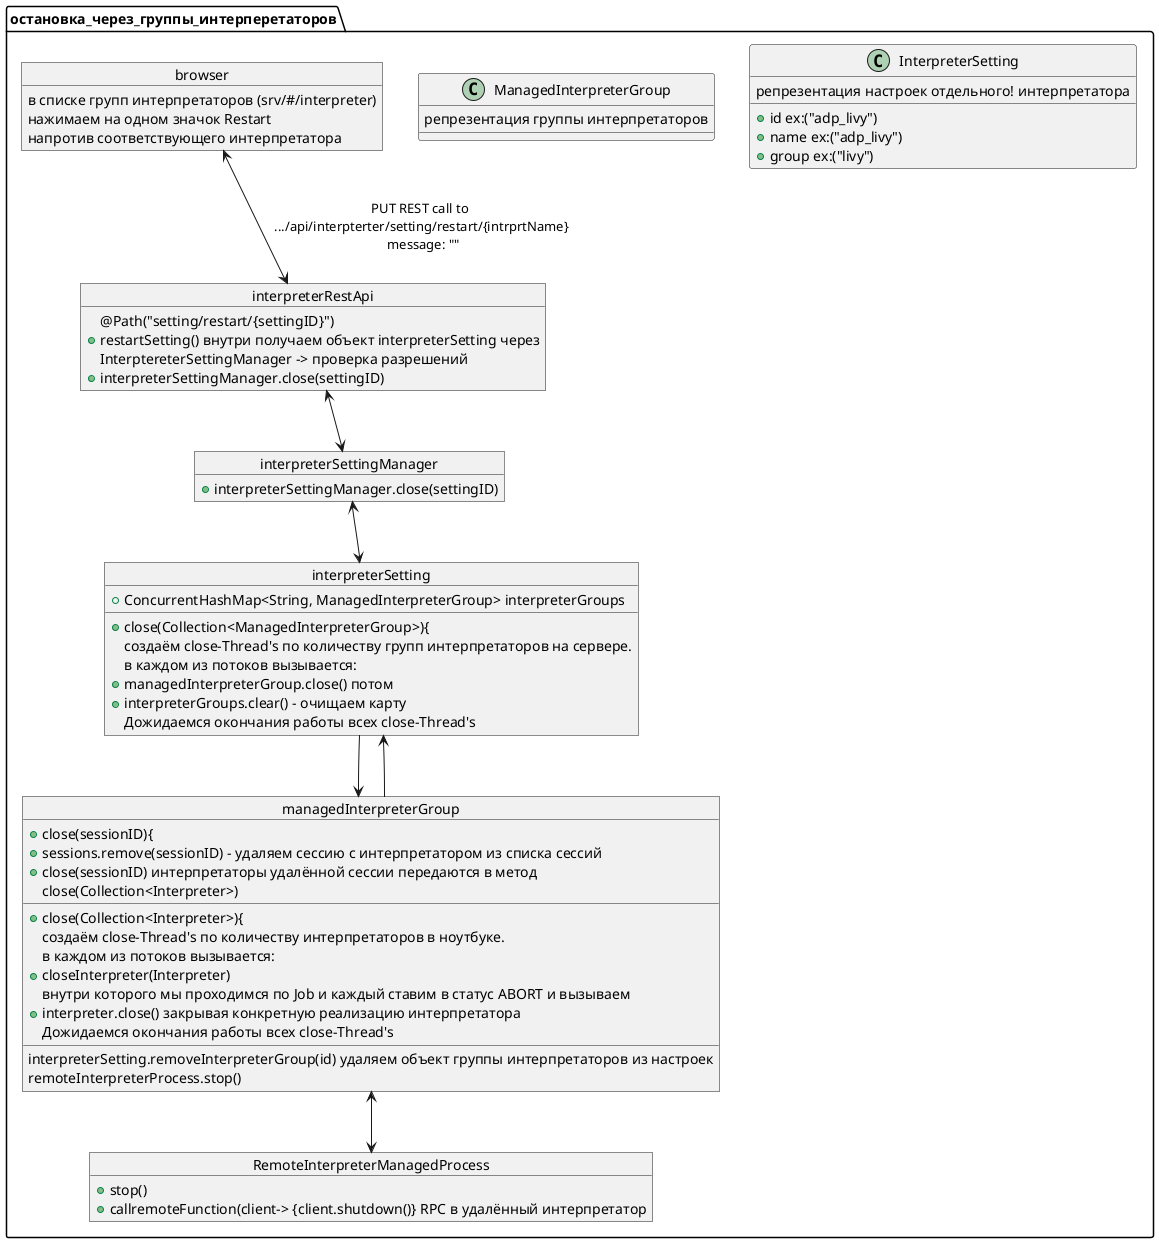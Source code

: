 @startuml
'https://plantuml.com/object-diagram


package остановка_через_группы_интерперетаторов{

       class InterpreterSetting{
            репрезентация настроек отдельного! интерпретатора
            __
            +id ex:("adp_livy")
            +name ex:("adp_livy")
            +group ex:("livy")
       }

       class ManagedInterpreterGroup{
            репрезентация группы интерпретаторов
       }


       object browser{
            в списке групп интерпретаторов (srv/#/interpreter)
            нажимаем на одном значок Restart
            напротив соответствующего интерпретатора
       }
       object interpreterRestApi{
            @Path("setting/restart/{settingID}")
            +restartSetting() внутри получаем объект interpreterSetting через
            InterptereterSettingManager -> проверка разрешений
            +interpreterSettingManager.close(settingID)
       }
       object interpreterSettingManager{
            +interpreterSettingManager.close(settingID)
       }



       object interpreterSetting{
            +ConcurrentHashMap<String, ManagedInterpreterGroup> interpreterGroups
            __
            +close(Collection<ManagedInterpreterGroup>){
            создаём close-Thread's по количеству групп интерпретаторов на сервере.
            в каждом из потоков вызывается:
            +managedInterpreterGroup.close() потом
            +interpreterGroups.clear() - очищаем карту
            Дожидаемся окончания работы всех close-Thread's
       }
       object managedInterpreterGroup{
            +close(sessionID){
            +sessions.remove(sessionID) - удаляем сессию с интерпретатором из списка сессий
            +close(sessionID) интерпретаторы удалённой сессии передаются в метод
            close(Collection<Interpreter>)
            __
            +close(Collection<Interpreter>){
            создаём close-Thread's по количеству интерпретаторов в ноутбуке.
            в каждом из потоков вызывается:

            +closeInterpreter(Interpreter)
            внутри которого мы проходимся по Job и каждый ставим в статус ABORT и вызываем
            +interpreter.close() закрывая конкретную реализацию интерпретатора

           Дожидаемся окончания работы всех close-Thread's
            __
               interpreterSetting.removeInterpreterGroup(id) удаляем объект группы интерпретаторов из настроек
                remoteInterpreterProcess.stop()
       }
       object RemoteInterpreterManagedProcess{
            +stop()
            +callremoteFunction(client-> {client.shutdown()} RPC в удалённый интерпретатор

       }

       browser <-->interpreterRestApi : PUT REST call to \n .../api/interpterter/setting/restart/{intrprtName} \n message: ""
       interpreterRestApi <--> interpreterSettingManager


       interpreterSettingManager <--> interpreterSetting
       interpreterSetting --> managedInterpreterGroup
       managedInterpreterGroup <--> RemoteInterpreterManagedProcess
       managedInterpreterGroup --> interpreterSetting
}


@enduml
